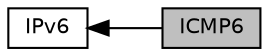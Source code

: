 digraph "ICMP6"
{
  edge [fontname="Helvetica",fontsize="10",labelfontname="Helvetica",labelfontsize="10"];
  node [fontname="Helvetica",fontsize="10",shape=box];
  rankdir=LR;
  Node2 [label="IPv6",height=0.2,width=0.4,color="black", fillcolor="white", style="filled",URL="$group__lwip__opts__ipv6.html",tooltip=" "];
  Node1 [label="ICMP6",height=0.2,width=0.4,color="black", fillcolor="grey75", style="filled", fontcolor="black",tooltip=" "];
  Node2->Node1 [shape=plaintext, dir="back", style="solid"];
}
